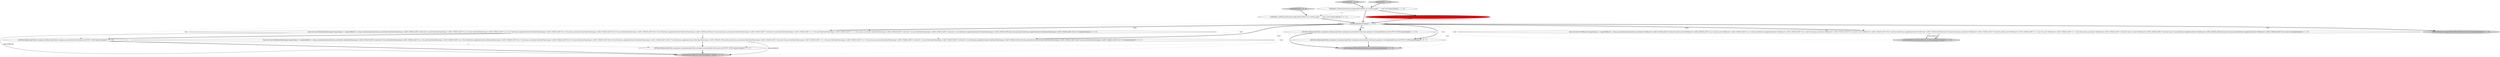 digraph {
4 [style = filled, label = "final List<List<KeyValueTimestamp<Long,String>>> expectedResult = Arrays.asList(null,null,null,Arrays.asList(new KeyValueTimestamp<>(ANY_UNIQUE_KEY,\"A-null-null\",3L),new KeyValueTimestamp<>(ANY_UNIQUE_KEY,\"A-a-a\",4L),new KeyValueTimestamp<>(ANY_UNIQUE_KEY,\"A-a-a\",4L)),Collections.singletonList(new KeyValueTimestamp<>(ANY_UNIQUE_KEY,\"B-a-a\",5L)),Arrays.asList(new KeyValueTimestamp<>(ANY_UNIQUE_KEY,\"B-b-b\",6L),new KeyValueTimestamp<>(ANY_UNIQUE_KEY,\"B-b-b\",6L)),Collections.singletonList(new KeyValueTimestamp<>(ANY_UNIQUE_KEY,null,7L)),null,null,Arrays.asList(new KeyValueTimestamp<>(ANY_UNIQUE_KEY,\"C-null-null\",9L),new KeyValueTimestamp<>(ANY_UNIQUE_KEY,\"C-c-c\",10L),new KeyValueTimestamp<>(ANY_UNIQUE_KEY,\"C-c-c\",10L)),Arrays.asList(new KeyValueTimestamp<>(ANY_UNIQUE_KEY,\"C-null-null\",11L),new KeyValueTimestamp<>(ANY_UNIQUE_KEY,\"C-null-null\",11L)),Collections.singletonList(new KeyValueTimestamp<>(ANY_UNIQUE_KEY,null,12L)),null,null,Collections.singletonList(new KeyValueTimestamp<>(ANY_UNIQUE_KEY,\"D-d-d\",15L)))@@@9@@@['1', '0', '0']", fillcolor = white, shape = ellipse image = "AAA0AAABBB1BBB"];
16 [style = filled, label = "leftTable.leftJoin(rightTable,valueJoiner).outerJoin(rightTable,valueJoiner,materialized).toStream().to(OUTPUT_TOPIC)@@@10@@@['0', '0', '1']", fillcolor = white, shape = ellipse image = "AAA0AAABBB3BBB"];
6 [style = filled, label = "runTest(expectedFinalMultiJoinResult,storeName)@@@6@@@['1', '0', '1']", fillcolor = lightgray, shape = ellipse image = "AAA0AAABBB1BBB"];
5 [style = filled, label = "cacheEnabled@@@4@@@['1', '1', '1']", fillcolor = white, shape = diamond image = "AAA0AAABBB1BBB"];
10 [style = filled, label = "leftTable.leftJoin(rightTable,valueJoiner).leftJoin(rightTable,valueJoiner,materialized).toStream().to(OUTPUT_TOPIC)@@@4@@@['0', '1', '0']", fillcolor = red, shape = ellipse image = "AAA1AAABBB2BBB"];
7 [style = filled, label = "testLeftLeft['1', '0', '0']", fillcolor = lightgray, shape = diamond image = "AAA0AAABBB1BBB"];
11 [style = filled, label = "final List<List<TestRecord<Long,String>>> expectedResult = Arrays.asList(null,null,null,Arrays.asList(new TestRecord<>(ANY_UNIQUE_KEY,\"A-null-null\",null,3L),new TestRecord<>(ANY_UNIQUE_KEY,\"A-a-a\",null,4L),new TestRecord<>(ANY_UNIQUE_KEY,\"A-a-a\",null,4L)),Collections.singletonList(new TestRecord<>(ANY_UNIQUE_KEY,\"B-a-a\",null,5L)),Arrays.asList(new TestRecord<>(ANY_UNIQUE_KEY,\"B-b-b\",null,6L),new TestRecord<>(ANY_UNIQUE_KEY,\"B-b-b\",null,6L)),Collections.singletonList(new TestRecord<>(ANY_UNIQUE_KEY,null,null,7L)),null,null,Arrays.asList(new TestRecord<>(ANY_UNIQUE_KEY,\"C-null-null\",null,9L),new TestRecord<>(ANY_UNIQUE_KEY,\"C-c-c\",null,10L),new TestRecord<>(ANY_UNIQUE_KEY,\"C-c-c\",null,10L)),Arrays.asList(new TestRecord<>(ANY_UNIQUE_KEY,\"C-null-null\",null,11L),new TestRecord<>(ANY_UNIQUE_KEY,\"C-null-null\",null,11L)),Collections.singletonList(new TestRecord<>(ANY_UNIQUE_KEY,null,null,12L)),null,null,Collections.singletonList(new TestRecord<>(ANY_UNIQUE_KEY,\"D-d-d\",null,15L)))@@@9@@@['0', '1', '0']", fillcolor = white, shape = ellipse image = "AAA0AAABBB2BBB"];
17 [style = filled, label = "final List<List<KeyValueTimestamp<Long,String>>> expectedResult = Arrays.asList(null,null,null,Arrays.asList(new KeyValueTimestamp<>(ANY_UNIQUE_KEY,\"A-null-null\",3L),new KeyValueTimestamp<>(ANY_UNIQUE_KEY,\"A-a-a\",4L),new KeyValueTimestamp<>(ANY_UNIQUE_KEY,\"A-a-a\",4L)),Collections.singletonList(new KeyValueTimestamp<>(ANY_UNIQUE_KEY,\"B-a-a\",5L)),Arrays.asList(new KeyValueTimestamp<>(ANY_UNIQUE_KEY,\"B-b-b\",6L),new KeyValueTimestamp<>(ANY_UNIQUE_KEY,\"B-b-b\",6L)),Collections.singletonList(new KeyValueTimestamp<>(ANY_UNIQUE_KEY,\"null-b\",7L)),Collections.singletonList(new KeyValueTimestamp<>(ANY_UNIQUE_KEY,null,8L)),null,Arrays.asList(new KeyValueTimestamp<>(ANY_UNIQUE_KEY,\"C-null-null\",9L),new KeyValueTimestamp<>(ANY_UNIQUE_KEY,\"C-c-c\",10L),new KeyValueTimestamp<>(ANY_UNIQUE_KEY,\"C-c-c\",10L)),Arrays.asList(new KeyValueTimestamp<>(ANY_UNIQUE_KEY,\"C-null-null\",11L),new KeyValueTimestamp<>(ANY_UNIQUE_KEY,\"C-null-null\",11L)),Collections.singletonList(new KeyValueTimestamp<>(ANY_UNIQUE_KEY,null,12L)),null,null,Arrays.asList(new KeyValueTimestamp<>(ANY_UNIQUE_KEY,\"null-d\",14L),new KeyValueTimestamp<>(ANY_UNIQUE_KEY,\"D-d-d\",15L)))@@@9@@@['0', '0', '1']", fillcolor = white, shape = ellipse image = "AAA0AAABBB3BBB"];
2 [style = filled, label = "leftTable.leftJoin(rightTable,valueJoiner).leftJoin(rightTable,valueJoiner,materialized).toStream().to(OUTPUT_TOPIC)@@@10@@@['1', '0', '0']", fillcolor = white, shape = ellipse image = "AAA0AAABBB1BBB"];
15 [style = filled, label = "testLeftOuter['0', '0', '1']", fillcolor = lightgray, shape = diamond image = "AAA0AAABBB3BBB"];
1 [style = filled, label = "STREAMS_CONFIG.put(StreamsConfig.APPLICATION_ID_CONFIG,appID + \"-inner-left\")@@@3@@@['1', '1', '0']", fillcolor = white, shape = ellipse image = "AAA0AAABBB1BBB"];
3 [style = filled, label = "leftTable.leftJoin(rightTable,valueJoiner).leftJoin(rightTable,valueJoiner,materialized).toStream().peek(new CountingPeek(true)).to(OUTPUT_TOPIC)@@@5@@@['1', '0', '0']", fillcolor = white, shape = ellipse image = "AAA0AAABBB1BBB"];
12 [style = filled, label = "runTestWithDriver(expectedFinalMultiJoinResult,storeName)@@@6@@@['0', '1', '0']", fillcolor = lightgray, shape = ellipse image = "AAA0AAABBB2BBB"];
13 [style = filled, label = "STREAMS_CONFIG.put(StreamsConfig.APPLICATION_ID_CONFIG,appID + \"-inner-outer\")@@@3@@@['0', '0', '1']", fillcolor = white, shape = ellipse image = "AAA0AAABBB3BBB"];
8 [style = filled, label = "runTestWithDriver(expectedResult,storeName)@@@10@@@['0', '1', '0']", fillcolor = lightgray, shape = ellipse image = "AAA0AAABBB2BBB"];
14 [style = filled, label = "leftTable.leftJoin(rightTable,valueJoiner).outerJoin(rightTable,valueJoiner,materialized).toStream().peek(new CountingPeek(true)).to(OUTPUT_TOPIC)@@@5@@@['0', '0', '1']", fillcolor = white, shape = ellipse image = "AAA0AAABBB3BBB"];
0 [style = filled, label = "runTest(expectedResult,storeName)@@@11@@@['1', '0', '1']", fillcolor = lightgray, shape = ellipse image = "AAA0AAABBB1BBB"];
9 [style = filled, label = "testLeftLeft['0', '1', '0']", fillcolor = lightgray, shape = diamond image = "AAA0AAABBB2BBB"];
1->5 [style = bold, label=""];
5->3 [style = bold, label=""];
5->14 [style = dotted, label="true"];
16->0 [style = bold, label=""];
15->13 [style = bold, label=""];
7->1 [style = bold, label=""];
11->8 [style = solid, label="expectedResult"];
4->17 [style = dashed, label="0"];
5->11 [style = dotted, label="false"];
5->6 [style = dotted, label="true"];
3->6 [style = bold, label=""];
5->17 [style = dotted, label="false"];
4->2 [style = bold, label=""];
5->14 [style = bold, label=""];
5->3 [style = dotted, label="true"];
5->12 [style = dotted, label="true"];
5->17 [style = bold, label=""];
1->13 [style = dashed, label="0"];
5->2 [style = dotted, label="false"];
5->0 [style = dotted, label="false"];
2->0 [style = bold, label=""];
10->5 [style = bold, label=""];
5->12 [style = bold, label=""];
2->16 [style = dashed, label="0"];
5->16 [style = dotted, label="false"];
5->4 [style = bold, label=""];
13->5 [style = bold, label=""];
11->8 [style = bold, label=""];
17->0 [style = solid, label="expectedResult"];
5->11 [style = bold, label=""];
3->14 [style = dashed, label="0"];
9->1 [style = bold, label=""];
5->8 [style = dotted, label="false"];
1->10 [style = bold, label=""];
4->0 [style = solid, label="expectedResult"];
14->6 [style = bold, label=""];
17->16 [style = bold, label=""];
5->4 [style = dotted, label="false"];
}
